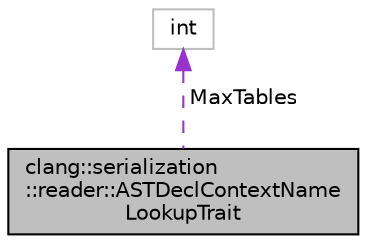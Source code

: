 digraph "clang::serialization::reader::ASTDeclContextNameLookupTrait"
{
 // LATEX_PDF_SIZE
  bgcolor="transparent";
  edge [fontname="Helvetica",fontsize="10",labelfontname="Helvetica",labelfontsize="10"];
  node [fontname="Helvetica",fontsize="10",shape=record];
  Node1 [label="clang::serialization\l::reader::ASTDeclContextName\lLookupTrait",height=0.2,width=0.4,color="black", fillcolor="grey75", style="filled", fontcolor="black",tooltip="Class that performs name lookup into a DeclContext stored in an AST file."];
  Node2 -> Node1 [dir="back",color="darkorchid3",fontsize="10",style="dashed",label=" MaxTables" ,fontname="Helvetica"];
  Node2 [label="int",height=0.2,width=0.4,color="grey75",tooltip=" "];
}
